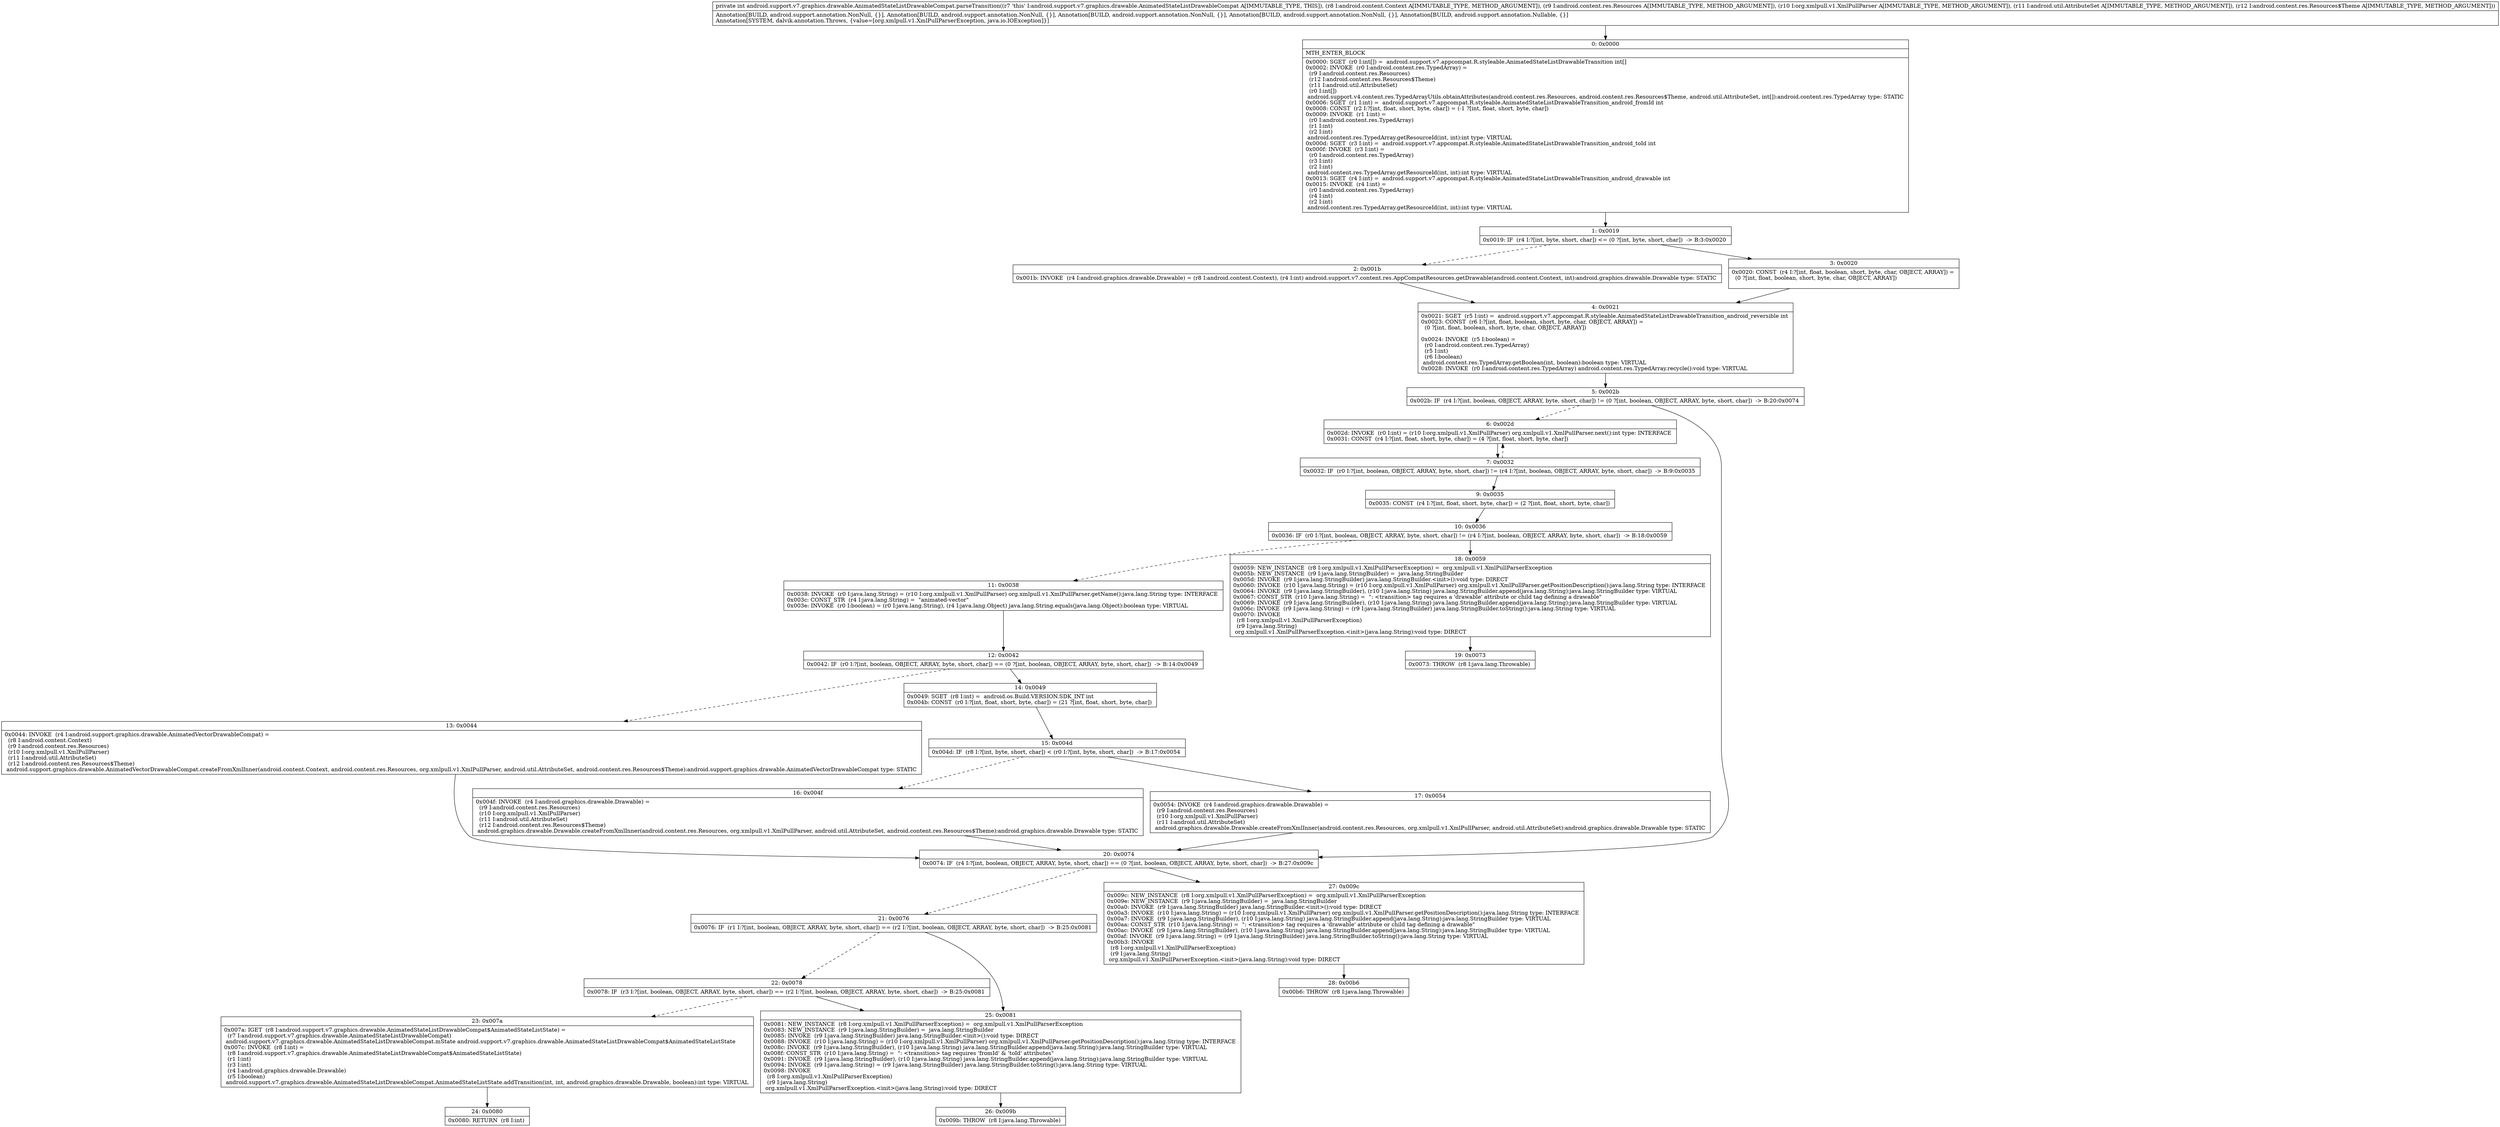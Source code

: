 digraph "CFG forandroid.support.v7.graphics.drawable.AnimatedStateListDrawableCompat.parseTransition(Landroid\/content\/Context;Landroid\/content\/res\/Resources;Lorg\/xmlpull\/v1\/XmlPullParser;Landroid\/util\/AttributeSet;Landroid\/content\/res\/Resources$Theme;)I" {
Node_0 [shape=record,label="{0\:\ 0x0000|MTH_ENTER_BLOCK\l|0x0000: SGET  (r0 I:int[]) =  android.support.v7.appcompat.R.styleable.AnimatedStateListDrawableTransition int[] \l0x0002: INVOKE  (r0 I:android.content.res.TypedArray) = \l  (r9 I:android.content.res.Resources)\l  (r12 I:android.content.res.Resources$Theme)\l  (r11 I:android.util.AttributeSet)\l  (r0 I:int[])\l android.support.v4.content.res.TypedArrayUtils.obtainAttributes(android.content.res.Resources, android.content.res.Resources$Theme, android.util.AttributeSet, int[]):android.content.res.TypedArray type: STATIC \l0x0006: SGET  (r1 I:int) =  android.support.v7.appcompat.R.styleable.AnimatedStateListDrawableTransition_android_fromId int \l0x0008: CONST  (r2 I:?[int, float, short, byte, char]) = (\-1 ?[int, float, short, byte, char]) \l0x0009: INVOKE  (r1 I:int) = \l  (r0 I:android.content.res.TypedArray)\l  (r1 I:int)\l  (r2 I:int)\l android.content.res.TypedArray.getResourceId(int, int):int type: VIRTUAL \l0x000d: SGET  (r3 I:int) =  android.support.v7.appcompat.R.styleable.AnimatedStateListDrawableTransition_android_toId int \l0x000f: INVOKE  (r3 I:int) = \l  (r0 I:android.content.res.TypedArray)\l  (r3 I:int)\l  (r2 I:int)\l android.content.res.TypedArray.getResourceId(int, int):int type: VIRTUAL \l0x0013: SGET  (r4 I:int) =  android.support.v7.appcompat.R.styleable.AnimatedStateListDrawableTransition_android_drawable int \l0x0015: INVOKE  (r4 I:int) = \l  (r0 I:android.content.res.TypedArray)\l  (r4 I:int)\l  (r2 I:int)\l android.content.res.TypedArray.getResourceId(int, int):int type: VIRTUAL \l}"];
Node_1 [shape=record,label="{1\:\ 0x0019|0x0019: IF  (r4 I:?[int, byte, short, char]) \<= (0 ?[int, byte, short, char])  \-\> B:3:0x0020 \l}"];
Node_2 [shape=record,label="{2\:\ 0x001b|0x001b: INVOKE  (r4 I:android.graphics.drawable.Drawable) = (r8 I:android.content.Context), (r4 I:int) android.support.v7.content.res.AppCompatResources.getDrawable(android.content.Context, int):android.graphics.drawable.Drawable type: STATIC \l}"];
Node_3 [shape=record,label="{3\:\ 0x0020|0x0020: CONST  (r4 I:?[int, float, boolean, short, byte, char, OBJECT, ARRAY]) = \l  (0 ?[int, float, boolean, short, byte, char, OBJECT, ARRAY])\l \l}"];
Node_4 [shape=record,label="{4\:\ 0x0021|0x0021: SGET  (r5 I:int) =  android.support.v7.appcompat.R.styleable.AnimatedStateListDrawableTransition_android_reversible int \l0x0023: CONST  (r6 I:?[int, float, boolean, short, byte, char, OBJECT, ARRAY]) = \l  (0 ?[int, float, boolean, short, byte, char, OBJECT, ARRAY])\l \l0x0024: INVOKE  (r5 I:boolean) = \l  (r0 I:android.content.res.TypedArray)\l  (r5 I:int)\l  (r6 I:boolean)\l android.content.res.TypedArray.getBoolean(int, boolean):boolean type: VIRTUAL \l0x0028: INVOKE  (r0 I:android.content.res.TypedArray) android.content.res.TypedArray.recycle():void type: VIRTUAL \l}"];
Node_5 [shape=record,label="{5\:\ 0x002b|0x002b: IF  (r4 I:?[int, boolean, OBJECT, ARRAY, byte, short, char]) != (0 ?[int, boolean, OBJECT, ARRAY, byte, short, char])  \-\> B:20:0x0074 \l}"];
Node_6 [shape=record,label="{6\:\ 0x002d|0x002d: INVOKE  (r0 I:int) = (r10 I:org.xmlpull.v1.XmlPullParser) org.xmlpull.v1.XmlPullParser.next():int type: INTERFACE \l0x0031: CONST  (r4 I:?[int, float, short, byte, char]) = (4 ?[int, float, short, byte, char]) \l}"];
Node_7 [shape=record,label="{7\:\ 0x0032|0x0032: IF  (r0 I:?[int, boolean, OBJECT, ARRAY, byte, short, char]) != (r4 I:?[int, boolean, OBJECT, ARRAY, byte, short, char])  \-\> B:9:0x0035 \l}"];
Node_9 [shape=record,label="{9\:\ 0x0035|0x0035: CONST  (r4 I:?[int, float, short, byte, char]) = (2 ?[int, float, short, byte, char]) \l}"];
Node_10 [shape=record,label="{10\:\ 0x0036|0x0036: IF  (r0 I:?[int, boolean, OBJECT, ARRAY, byte, short, char]) != (r4 I:?[int, boolean, OBJECT, ARRAY, byte, short, char])  \-\> B:18:0x0059 \l}"];
Node_11 [shape=record,label="{11\:\ 0x0038|0x0038: INVOKE  (r0 I:java.lang.String) = (r10 I:org.xmlpull.v1.XmlPullParser) org.xmlpull.v1.XmlPullParser.getName():java.lang.String type: INTERFACE \l0x003c: CONST_STR  (r4 I:java.lang.String) =  \"animated\-vector\" \l0x003e: INVOKE  (r0 I:boolean) = (r0 I:java.lang.String), (r4 I:java.lang.Object) java.lang.String.equals(java.lang.Object):boolean type: VIRTUAL \l}"];
Node_12 [shape=record,label="{12\:\ 0x0042|0x0042: IF  (r0 I:?[int, boolean, OBJECT, ARRAY, byte, short, char]) == (0 ?[int, boolean, OBJECT, ARRAY, byte, short, char])  \-\> B:14:0x0049 \l}"];
Node_13 [shape=record,label="{13\:\ 0x0044|0x0044: INVOKE  (r4 I:android.support.graphics.drawable.AnimatedVectorDrawableCompat) = \l  (r8 I:android.content.Context)\l  (r9 I:android.content.res.Resources)\l  (r10 I:org.xmlpull.v1.XmlPullParser)\l  (r11 I:android.util.AttributeSet)\l  (r12 I:android.content.res.Resources$Theme)\l android.support.graphics.drawable.AnimatedVectorDrawableCompat.createFromXmlInner(android.content.Context, android.content.res.Resources, org.xmlpull.v1.XmlPullParser, android.util.AttributeSet, android.content.res.Resources$Theme):android.support.graphics.drawable.AnimatedVectorDrawableCompat type: STATIC \l}"];
Node_14 [shape=record,label="{14\:\ 0x0049|0x0049: SGET  (r8 I:int) =  android.os.Build.VERSION.SDK_INT int \l0x004b: CONST  (r0 I:?[int, float, short, byte, char]) = (21 ?[int, float, short, byte, char]) \l}"];
Node_15 [shape=record,label="{15\:\ 0x004d|0x004d: IF  (r8 I:?[int, byte, short, char]) \< (r0 I:?[int, byte, short, char])  \-\> B:17:0x0054 \l}"];
Node_16 [shape=record,label="{16\:\ 0x004f|0x004f: INVOKE  (r4 I:android.graphics.drawable.Drawable) = \l  (r9 I:android.content.res.Resources)\l  (r10 I:org.xmlpull.v1.XmlPullParser)\l  (r11 I:android.util.AttributeSet)\l  (r12 I:android.content.res.Resources$Theme)\l android.graphics.drawable.Drawable.createFromXmlInner(android.content.res.Resources, org.xmlpull.v1.XmlPullParser, android.util.AttributeSet, android.content.res.Resources$Theme):android.graphics.drawable.Drawable type: STATIC \l}"];
Node_17 [shape=record,label="{17\:\ 0x0054|0x0054: INVOKE  (r4 I:android.graphics.drawable.Drawable) = \l  (r9 I:android.content.res.Resources)\l  (r10 I:org.xmlpull.v1.XmlPullParser)\l  (r11 I:android.util.AttributeSet)\l android.graphics.drawable.Drawable.createFromXmlInner(android.content.res.Resources, org.xmlpull.v1.XmlPullParser, android.util.AttributeSet):android.graphics.drawable.Drawable type: STATIC \l}"];
Node_18 [shape=record,label="{18\:\ 0x0059|0x0059: NEW_INSTANCE  (r8 I:org.xmlpull.v1.XmlPullParserException) =  org.xmlpull.v1.XmlPullParserException \l0x005b: NEW_INSTANCE  (r9 I:java.lang.StringBuilder) =  java.lang.StringBuilder \l0x005d: INVOKE  (r9 I:java.lang.StringBuilder) java.lang.StringBuilder.\<init\>():void type: DIRECT \l0x0060: INVOKE  (r10 I:java.lang.String) = (r10 I:org.xmlpull.v1.XmlPullParser) org.xmlpull.v1.XmlPullParser.getPositionDescription():java.lang.String type: INTERFACE \l0x0064: INVOKE  (r9 I:java.lang.StringBuilder), (r10 I:java.lang.String) java.lang.StringBuilder.append(java.lang.String):java.lang.StringBuilder type: VIRTUAL \l0x0067: CONST_STR  (r10 I:java.lang.String) =  \": \<transition\> tag requires a 'drawable' attribute or child tag defining a drawable\" \l0x0069: INVOKE  (r9 I:java.lang.StringBuilder), (r10 I:java.lang.String) java.lang.StringBuilder.append(java.lang.String):java.lang.StringBuilder type: VIRTUAL \l0x006c: INVOKE  (r9 I:java.lang.String) = (r9 I:java.lang.StringBuilder) java.lang.StringBuilder.toString():java.lang.String type: VIRTUAL \l0x0070: INVOKE  \l  (r8 I:org.xmlpull.v1.XmlPullParserException)\l  (r9 I:java.lang.String)\l org.xmlpull.v1.XmlPullParserException.\<init\>(java.lang.String):void type: DIRECT \l}"];
Node_19 [shape=record,label="{19\:\ 0x0073|0x0073: THROW  (r8 I:java.lang.Throwable) \l}"];
Node_20 [shape=record,label="{20\:\ 0x0074|0x0074: IF  (r4 I:?[int, boolean, OBJECT, ARRAY, byte, short, char]) == (0 ?[int, boolean, OBJECT, ARRAY, byte, short, char])  \-\> B:27:0x009c \l}"];
Node_21 [shape=record,label="{21\:\ 0x0076|0x0076: IF  (r1 I:?[int, boolean, OBJECT, ARRAY, byte, short, char]) == (r2 I:?[int, boolean, OBJECT, ARRAY, byte, short, char])  \-\> B:25:0x0081 \l}"];
Node_22 [shape=record,label="{22\:\ 0x0078|0x0078: IF  (r3 I:?[int, boolean, OBJECT, ARRAY, byte, short, char]) == (r2 I:?[int, boolean, OBJECT, ARRAY, byte, short, char])  \-\> B:25:0x0081 \l}"];
Node_23 [shape=record,label="{23\:\ 0x007a|0x007a: IGET  (r8 I:android.support.v7.graphics.drawable.AnimatedStateListDrawableCompat$AnimatedStateListState) = \l  (r7 I:android.support.v7.graphics.drawable.AnimatedStateListDrawableCompat)\l android.support.v7.graphics.drawable.AnimatedStateListDrawableCompat.mState android.support.v7.graphics.drawable.AnimatedStateListDrawableCompat$AnimatedStateListState \l0x007c: INVOKE  (r8 I:int) = \l  (r8 I:android.support.v7.graphics.drawable.AnimatedStateListDrawableCompat$AnimatedStateListState)\l  (r1 I:int)\l  (r3 I:int)\l  (r4 I:android.graphics.drawable.Drawable)\l  (r5 I:boolean)\l android.support.v7.graphics.drawable.AnimatedStateListDrawableCompat.AnimatedStateListState.addTransition(int, int, android.graphics.drawable.Drawable, boolean):int type: VIRTUAL \l}"];
Node_24 [shape=record,label="{24\:\ 0x0080|0x0080: RETURN  (r8 I:int) \l}"];
Node_25 [shape=record,label="{25\:\ 0x0081|0x0081: NEW_INSTANCE  (r8 I:org.xmlpull.v1.XmlPullParserException) =  org.xmlpull.v1.XmlPullParserException \l0x0083: NEW_INSTANCE  (r9 I:java.lang.StringBuilder) =  java.lang.StringBuilder \l0x0085: INVOKE  (r9 I:java.lang.StringBuilder) java.lang.StringBuilder.\<init\>():void type: DIRECT \l0x0088: INVOKE  (r10 I:java.lang.String) = (r10 I:org.xmlpull.v1.XmlPullParser) org.xmlpull.v1.XmlPullParser.getPositionDescription():java.lang.String type: INTERFACE \l0x008c: INVOKE  (r9 I:java.lang.StringBuilder), (r10 I:java.lang.String) java.lang.StringBuilder.append(java.lang.String):java.lang.StringBuilder type: VIRTUAL \l0x008f: CONST_STR  (r10 I:java.lang.String) =  \": \<transition\> tag requires 'fromId' & 'toId' attributes\" \l0x0091: INVOKE  (r9 I:java.lang.StringBuilder), (r10 I:java.lang.String) java.lang.StringBuilder.append(java.lang.String):java.lang.StringBuilder type: VIRTUAL \l0x0094: INVOKE  (r9 I:java.lang.String) = (r9 I:java.lang.StringBuilder) java.lang.StringBuilder.toString():java.lang.String type: VIRTUAL \l0x0098: INVOKE  \l  (r8 I:org.xmlpull.v1.XmlPullParserException)\l  (r9 I:java.lang.String)\l org.xmlpull.v1.XmlPullParserException.\<init\>(java.lang.String):void type: DIRECT \l}"];
Node_26 [shape=record,label="{26\:\ 0x009b|0x009b: THROW  (r8 I:java.lang.Throwable) \l}"];
Node_27 [shape=record,label="{27\:\ 0x009c|0x009c: NEW_INSTANCE  (r8 I:org.xmlpull.v1.XmlPullParserException) =  org.xmlpull.v1.XmlPullParserException \l0x009e: NEW_INSTANCE  (r9 I:java.lang.StringBuilder) =  java.lang.StringBuilder \l0x00a0: INVOKE  (r9 I:java.lang.StringBuilder) java.lang.StringBuilder.\<init\>():void type: DIRECT \l0x00a3: INVOKE  (r10 I:java.lang.String) = (r10 I:org.xmlpull.v1.XmlPullParser) org.xmlpull.v1.XmlPullParser.getPositionDescription():java.lang.String type: INTERFACE \l0x00a7: INVOKE  (r9 I:java.lang.StringBuilder), (r10 I:java.lang.String) java.lang.StringBuilder.append(java.lang.String):java.lang.StringBuilder type: VIRTUAL \l0x00aa: CONST_STR  (r10 I:java.lang.String) =  \": \<transition\> tag requires a 'drawable' attribute or child tag defining a drawable\" \l0x00ac: INVOKE  (r9 I:java.lang.StringBuilder), (r10 I:java.lang.String) java.lang.StringBuilder.append(java.lang.String):java.lang.StringBuilder type: VIRTUAL \l0x00af: INVOKE  (r9 I:java.lang.String) = (r9 I:java.lang.StringBuilder) java.lang.StringBuilder.toString():java.lang.String type: VIRTUAL \l0x00b3: INVOKE  \l  (r8 I:org.xmlpull.v1.XmlPullParserException)\l  (r9 I:java.lang.String)\l org.xmlpull.v1.XmlPullParserException.\<init\>(java.lang.String):void type: DIRECT \l}"];
Node_28 [shape=record,label="{28\:\ 0x00b6|0x00b6: THROW  (r8 I:java.lang.Throwable) \l}"];
MethodNode[shape=record,label="{private int android.support.v7.graphics.drawable.AnimatedStateListDrawableCompat.parseTransition((r7 'this' I:android.support.v7.graphics.drawable.AnimatedStateListDrawableCompat A[IMMUTABLE_TYPE, THIS]), (r8 I:android.content.Context A[IMMUTABLE_TYPE, METHOD_ARGUMENT]), (r9 I:android.content.res.Resources A[IMMUTABLE_TYPE, METHOD_ARGUMENT]), (r10 I:org.xmlpull.v1.XmlPullParser A[IMMUTABLE_TYPE, METHOD_ARGUMENT]), (r11 I:android.util.AttributeSet A[IMMUTABLE_TYPE, METHOD_ARGUMENT]), (r12 I:android.content.res.Resources$Theme A[IMMUTABLE_TYPE, METHOD_ARGUMENT]))  | Annotation[BUILD, android.support.annotation.NonNull, \{\}], Annotation[BUILD, android.support.annotation.NonNull, \{\}], Annotation[BUILD, android.support.annotation.NonNull, \{\}], Annotation[BUILD, android.support.annotation.NonNull, \{\}], Annotation[BUILD, android.support.annotation.Nullable, \{\}]\lAnnotation[SYSTEM, dalvik.annotation.Throws, \{value=[org.xmlpull.v1.XmlPullParserException, java.io.IOException]\}]\l}"];
MethodNode -> Node_0;
Node_0 -> Node_1;
Node_1 -> Node_2[style=dashed];
Node_1 -> Node_3;
Node_2 -> Node_4;
Node_3 -> Node_4;
Node_4 -> Node_5;
Node_5 -> Node_6[style=dashed];
Node_5 -> Node_20;
Node_6 -> Node_7;
Node_7 -> Node_9;
Node_7 -> Node_6[style=dashed];
Node_9 -> Node_10;
Node_10 -> Node_11[style=dashed];
Node_10 -> Node_18;
Node_11 -> Node_12;
Node_12 -> Node_13[style=dashed];
Node_12 -> Node_14;
Node_13 -> Node_20;
Node_14 -> Node_15;
Node_15 -> Node_16[style=dashed];
Node_15 -> Node_17;
Node_16 -> Node_20;
Node_17 -> Node_20;
Node_18 -> Node_19;
Node_20 -> Node_21[style=dashed];
Node_20 -> Node_27;
Node_21 -> Node_22[style=dashed];
Node_21 -> Node_25;
Node_22 -> Node_23[style=dashed];
Node_22 -> Node_25;
Node_23 -> Node_24;
Node_25 -> Node_26;
Node_27 -> Node_28;
}

